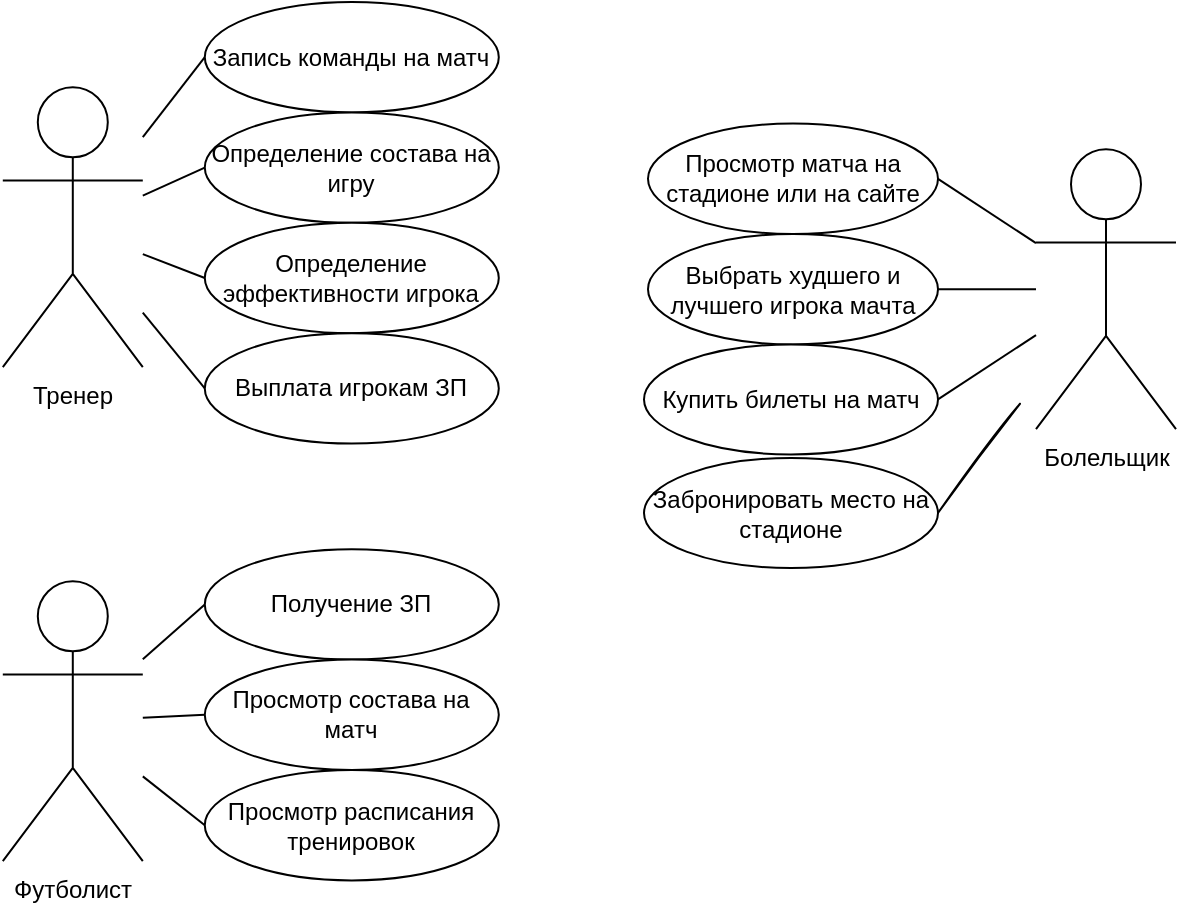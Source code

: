 <mxfile version="15.5.6" type="github">
  <diagram id="LvhbF5BDZ4styEDrSRWy" name="Page-1">
    <mxGraphModel dx="732" dy="724" grid="0" gridSize="10" guides="1" tooltips="1" connect="1" arrows="1" fold="1" page="0" pageScale="1" pageWidth="827" pageHeight="1169" math="0" shadow="0">
      <root>
        <mxCell id="0" />
        <mxCell id="1" parent="0" />
        <mxCell id="EHTkyUyCTB1rWVCB3goT-1" style="edgeStyle=none;rounded=0;orthogonalLoop=1;jettySize=auto;html=1;entryX=0;entryY=0.5;entryDx=0;entryDy=0;endArrow=none;endFill=0;" parent="1" source="EHTkyUyCTB1rWVCB3goT-5" target="EHTkyUyCTB1rWVCB3goT-9" edge="1">
          <mxGeometry relative="1" as="geometry" />
        </mxCell>
        <mxCell id="EHTkyUyCTB1rWVCB3goT-2" style="edgeStyle=none;rounded=0;orthogonalLoop=1;jettySize=auto;html=1;entryX=0;entryY=0.5;entryDx=0;entryDy=0;endArrow=none;endFill=0;" parent="1" source="EHTkyUyCTB1rWVCB3goT-5" target="EHTkyUyCTB1rWVCB3goT-8" edge="1">
          <mxGeometry relative="1" as="geometry" />
        </mxCell>
        <mxCell id="EHTkyUyCTB1rWVCB3goT-3" style="edgeStyle=none;rounded=0;orthogonalLoop=1;jettySize=auto;html=1;entryX=0;entryY=0.5;entryDx=0;entryDy=0;endArrow=none;endFill=0;" parent="1" source="EHTkyUyCTB1rWVCB3goT-5" target="EHTkyUyCTB1rWVCB3goT-7" edge="1">
          <mxGeometry relative="1" as="geometry" />
        </mxCell>
        <mxCell id="EHTkyUyCTB1rWVCB3goT-4" style="edgeStyle=none;rounded=0;orthogonalLoop=1;jettySize=auto;html=1;entryX=0;entryY=0.5;entryDx=0;entryDy=0;endArrow=none;endFill=0;" parent="1" source="EHTkyUyCTB1rWVCB3goT-5" target="EHTkyUyCTB1rWVCB3goT-6" edge="1">
          <mxGeometry relative="1" as="geometry" />
        </mxCell>
        <mxCell id="EHTkyUyCTB1rWVCB3goT-5" value="Тренер&lt;br&gt;" style="shape=umlActor;verticalLabelPosition=bottom;verticalAlign=top;html=1;outlineConnect=0;" parent="1" vertex="1">
          <mxGeometry x="257.4" y="247.6" width="70" height="140" as="geometry" />
        </mxCell>
        <mxCell id="EHTkyUyCTB1rWVCB3goT-6" value="Запись команды на матч" style="ellipse;whiteSpace=wrap;html=1;" parent="1" vertex="1">
          <mxGeometry x="358.4" y="205" width="147" height="55.2" as="geometry" />
        </mxCell>
        <mxCell id="EHTkyUyCTB1rWVCB3goT-7" value="Определение состава на игру" style="ellipse;whiteSpace=wrap;html=1;" parent="1" vertex="1">
          <mxGeometry x="358.4" y="260.2" width="147" height="55.2" as="geometry" />
        </mxCell>
        <mxCell id="EHTkyUyCTB1rWVCB3goT-8" value="Определение эффективности игрока" style="ellipse;whiteSpace=wrap;html=1;" parent="1" vertex="1">
          <mxGeometry x="358.4" y="315.4" width="147" height="55.2" as="geometry" />
        </mxCell>
        <mxCell id="EHTkyUyCTB1rWVCB3goT-9" value="Выплата игрокам ЗП" style="ellipse;whiteSpace=wrap;html=1;" parent="1" vertex="1">
          <mxGeometry x="358.4" y="370.6" width="147" height="55.2" as="geometry" />
        </mxCell>
        <mxCell id="EHTkyUyCTB1rWVCB3goT-10" style="rounded=0;orthogonalLoop=1;jettySize=auto;html=1;entryX=1;entryY=0.5;entryDx=0;entryDy=0;endArrow=none;endFill=0;" parent="1" source="EHTkyUyCTB1rWVCB3goT-12" target="EHTkyUyCTB1rWVCB3goT-14" edge="1">
          <mxGeometry relative="1" as="geometry" />
        </mxCell>
        <mxCell id="EHTkyUyCTB1rWVCB3goT-11" style="edgeStyle=none;rounded=0;orthogonalLoop=1;jettySize=auto;html=1;entryX=1;entryY=0.5;entryDx=0;entryDy=0;endArrow=none;endFill=0;" parent="1" source="EHTkyUyCTB1rWVCB3goT-12" target="EHTkyUyCTB1rWVCB3goT-13" edge="1">
          <mxGeometry relative="1" as="geometry" />
        </mxCell>
        <mxCell id="URa3h4LuNoyBl-Gvd30F-3" style="rounded=0;orthogonalLoop=1;jettySize=auto;html=1;entryX=1;entryY=0.5;entryDx=0;entryDy=0;endArrow=none;endFill=0;" parent="1" source="EHTkyUyCTB1rWVCB3goT-12" target="URa3h4LuNoyBl-Gvd30F-1" edge="1">
          <mxGeometry relative="1" as="geometry" />
        </mxCell>
        <mxCell id="3houZbu0MUyainQ1PoBk-3" style="edgeStyle=none;rounded=0;sketch=1;hachureGap=4;orthogonalLoop=1;jettySize=auto;html=1;entryX=1;entryY=0.5;entryDx=0;entryDy=0;fontFamily=Architects Daughter;fontSource=https%3A%2F%2Ffonts.googleapis.com%2Fcss%3Ffamily%3DArchitects%2BDaughter;fontSize=16;endArrow=none;startSize=14;endSize=14;sourcePerimeterSpacing=8;targetPerimeterSpacing=8;endFill=0;" edge="1" parent="1" source="EHTkyUyCTB1rWVCB3goT-12" target="3houZbu0MUyainQ1PoBk-2">
          <mxGeometry relative="1" as="geometry" />
        </mxCell>
        <mxCell id="EHTkyUyCTB1rWVCB3goT-12" value="Болельщик&lt;br&gt;" style="shape=umlActor;verticalLabelPosition=bottom;verticalAlign=top;html=1;outlineConnect=0;" parent="1" vertex="1">
          <mxGeometry x="774.0" y="278.6" width="70" height="140" as="geometry" />
        </mxCell>
        <mxCell id="EHTkyUyCTB1rWVCB3goT-13" value="Просмотр матча на стадионе или на сайте" style="ellipse;whiteSpace=wrap;html=1;" parent="1" vertex="1">
          <mxGeometry x="580.0" y="265.8" width="145" height="55.2" as="geometry" />
        </mxCell>
        <mxCell id="EHTkyUyCTB1rWVCB3goT-14" value="Выбрать худшего и лучшего игрока мачта" style="ellipse;whiteSpace=wrap;html=1;" parent="1" vertex="1">
          <mxGeometry x="580.0" y="321.0" width="145" height="55.2" as="geometry" />
        </mxCell>
        <mxCell id="EHTkyUyCTB1rWVCB3goT-15" style="edgeStyle=none;rounded=0;orthogonalLoop=1;jettySize=auto;html=1;entryX=0;entryY=0.5;entryDx=0;entryDy=0;endArrow=none;endFill=0;" parent="1" source="EHTkyUyCTB1rWVCB3goT-18" target="EHTkyUyCTB1rWVCB3goT-21" edge="1">
          <mxGeometry relative="1" as="geometry" />
        </mxCell>
        <mxCell id="EHTkyUyCTB1rWVCB3goT-16" style="edgeStyle=none;rounded=0;orthogonalLoop=1;jettySize=auto;html=1;entryX=0;entryY=0.5;entryDx=0;entryDy=0;endArrow=none;endFill=0;" parent="1" source="EHTkyUyCTB1rWVCB3goT-18" target="EHTkyUyCTB1rWVCB3goT-20" edge="1">
          <mxGeometry relative="1" as="geometry" />
        </mxCell>
        <mxCell id="EHTkyUyCTB1rWVCB3goT-17" style="edgeStyle=none;rounded=0;orthogonalLoop=1;jettySize=auto;html=1;entryX=0;entryY=0.5;entryDx=0;entryDy=0;endArrow=none;endFill=0;" parent="1" source="EHTkyUyCTB1rWVCB3goT-18" target="EHTkyUyCTB1rWVCB3goT-19" edge="1">
          <mxGeometry relative="1" as="geometry" />
        </mxCell>
        <mxCell id="EHTkyUyCTB1rWVCB3goT-18" value="Футболист" style="shape=umlActor;verticalLabelPosition=bottom;verticalAlign=top;html=1;outlineConnect=0;" parent="1" vertex="1">
          <mxGeometry x="257.4" y="494.6" width="70" height="140" as="geometry" />
        </mxCell>
        <mxCell id="EHTkyUyCTB1rWVCB3goT-19" value="Получение ЗП" style="ellipse;whiteSpace=wrap;html=1;" parent="1" vertex="1">
          <mxGeometry x="358.4" y="478.6" width="147" height="55.2" as="geometry" />
        </mxCell>
        <mxCell id="EHTkyUyCTB1rWVCB3goT-20" value="Просмотр состава на матч" style="ellipse;whiteSpace=wrap;html=1;" parent="1" vertex="1">
          <mxGeometry x="358.4" y="533.8" width="147" height="55.2" as="geometry" />
        </mxCell>
        <mxCell id="EHTkyUyCTB1rWVCB3goT-21" value="Просмотр расписания тренировок" style="ellipse;whiteSpace=wrap;html=1;" parent="1" vertex="1">
          <mxGeometry x="358.4" y="589" width="147" height="55.2" as="geometry" />
        </mxCell>
        <mxCell id="URa3h4LuNoyBl-Gvd30F-1" value="Купить билеты на матч&lt;br&gt;" style="ellipse;whiteSpace=wrap;html=1;" parent="1" vertex="1">
          <mxGeometry x="578" y="376.2" width="147" height="55" as="geometry" />
        </mxCell>
        <mxCell id="3houZbu0MUyainQ1PoBk-2" value="Забронировать место на стадионе" style="ellipse;whiteSpace=wrap;html=1;" vertex="1" parent="1">
          <mxGeometry x="578" y="433" width="147" height="55" as="geometry" />
        </mxCell>
      </root>
    </mxGraphModel>
  </diagram>
</mxfile>
